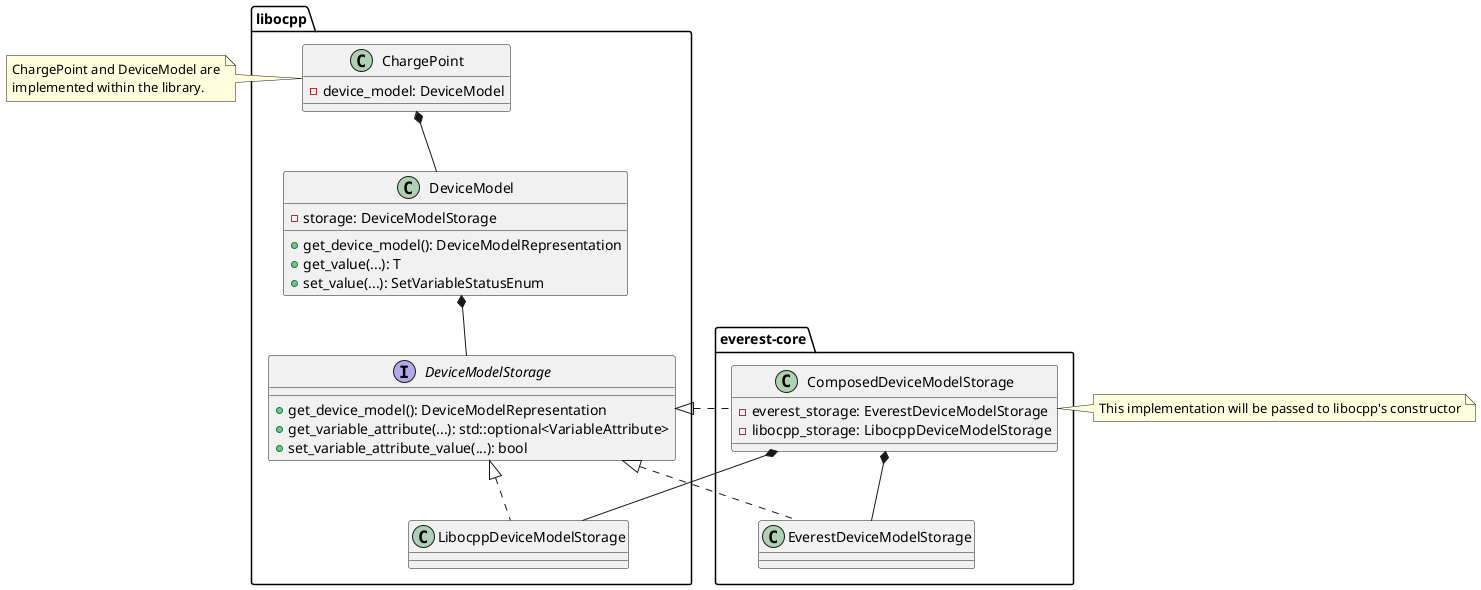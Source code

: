 @startuml

package libocpp {

class ChargePoint {
  - device_model: DeviceModel
}

class DeviceModel {
  - storage: DeviceModelStorage
  + get_device_model(): DeviceModelRepresentation
  + get_value(...): T
  + set_value(...): SetVariableStatusEnum
}

interface DeviceModelStorage {
  + get_device_model(): DeviceModelRepresentation
  + get_variable_attribute(...): std::optional<VariableAttribute>
  + set_variable_attribute_value(...): bool
}

class LibocppDeviceModelStorage implements DeviceModelStorage

}

package everest-core {

class EverestDeviceModelStorage implements libocpp.DeviceModelStorage
class ComposedDeviceModelStorage implements libocpp.DeviceModelStorage {
    - everest_storage: EverestDeviceModelStorage
    - libocpp_storage: LibocppDeviceModelStorage
}

}

note left of ChargePoint
  ChargePoint and DeviceModel are
  implemented within the library.
end note

note right of ComposedDeviceModelStorage
    This implementation will be passed to libocpp's constructor
end note

ChargePoint *-- DeviceModel
DeviceModel *-- DeviceModelStorage
ComposedDeviceModelStorage *-- EverestDeviceModelStorage
ComposedDeviceModelStorage *-- LibocppDeviceModelStorage

@enduml
